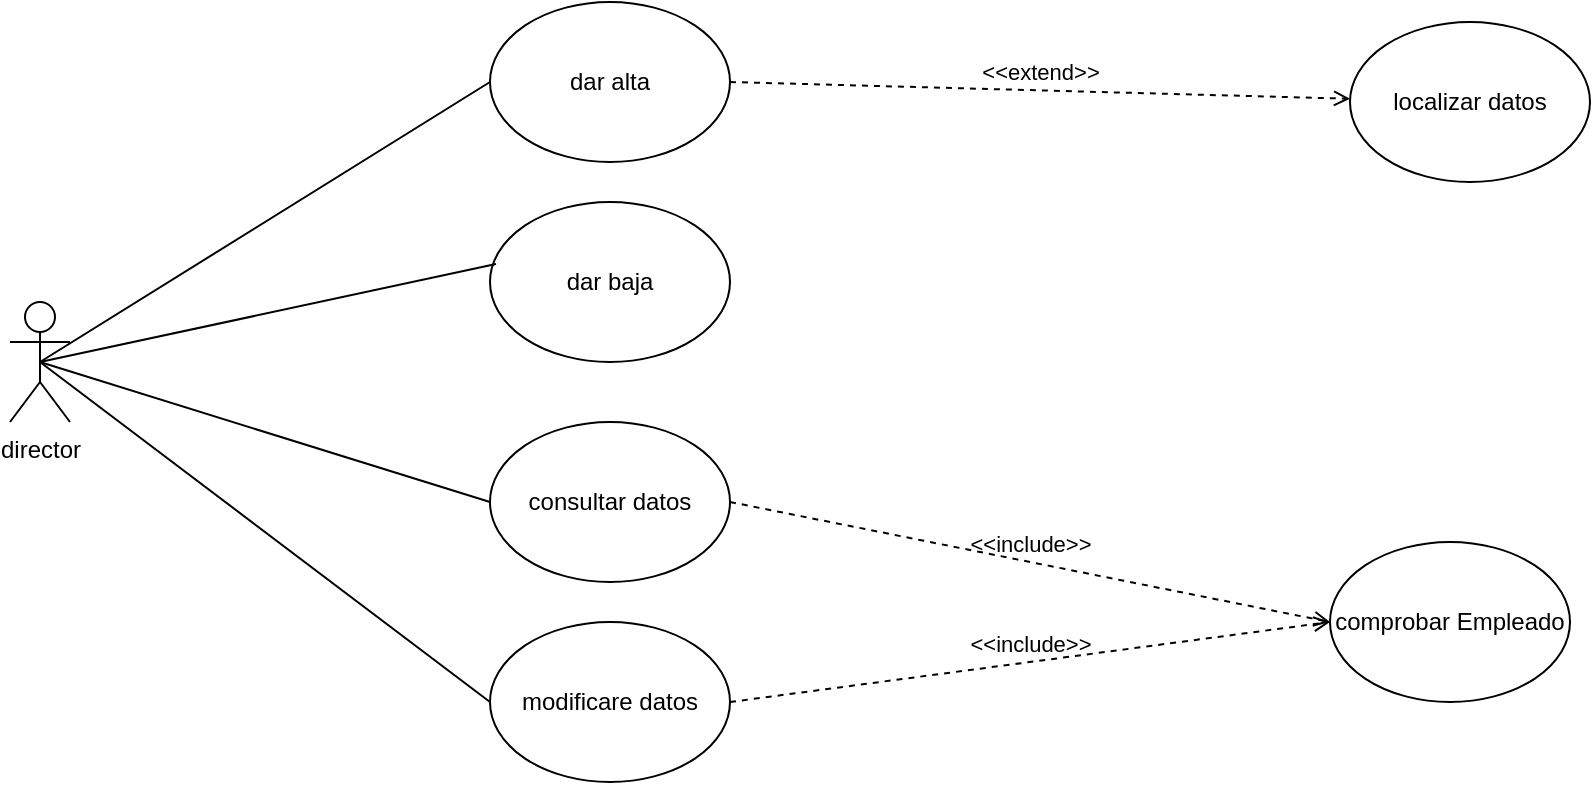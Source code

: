 <mxfile version="22.0.3" type="device">
  <diagram name="Página-1" id="Jh_1Y_FVP-5S4fxR71IF">
    <mxGraphModel dx="712" dy="827" grid="1" gridSize="10" guides="1" tooltips="1" connect="1" arrows="1" fold="1" page="1" pageScale="1" pageWidth="827" pageHeight="1169" math="0" shadow="0">
      <root>
        <mxCell id="0" />
        <mxCell id="1" parent="0" />
        <mxCell id="7zyX0bjfeX5HBIwXNsfr-1" value="director" style="shape=umlActor;verticalLabelPosition=bottom;verticalAlign=top;html=1;outlineConnect=0;" vertex="1" parent="1">
          <mxGeometry x="90" y="310" width="30" height="60" as="geometry" />
        </mxCell>
        <mxCell id="7zyX0bjfeX5HBIwXNsfr-2" value="dar alta" style="ellipse;whiteSpace=wrap;html=1;" vertex="1" parent="1">
          <mxGeometry x="330" y="160" width="120" height="80" as="geometry" />
        </mxCell>
        <mxCell id="7zyX0bjfeX5HBIwXNsfr-3" value="dar baja" style="ellipse;whiteSpace=wrap;html=1;" vertex="1" parent="1">
          <mxGeometry x="330" y="260" width="120" height="80" as="geometry" />
        </mxCell>
        <mxCell id="7zyX0bjfeX5HBIwXNsfr-4" value="consultar datos" style="ellipse;whiteSpace=wrap;html=1;" vertex="1" parent="1">
          <mxGeometry x="330" y="370" width="120" height="80" as="geometry" />
        </mxCell>
        <mxCell id="7zyX0bjfeX5HBIwXNsfr-6" value="modificare datos" style="ellipse;whiteSpace=wrap;html=1;" vertex="1" parent="1">
          <mxGeometry x="330" y="470" width="120" height="80" as="geometry" />
        </mxCell>
        <mxCell id="7zyX0bjfeX5HBIwXNsfr-7" value="" style="endArrow=none;html=1;rounded=0;exitX=0.5;exitY=0.5;exitDx=0;exitDy=0;exitPerimeter=0;entryX=0;entryY=0.5;entryDx=0;entryDy=0;" edge="1" parent="1" source="7zyX0bjfeX5HBIwXNsfr-1" target="7zyX0bjfeX5HBIwXNsfr-2">
          <mxGeometry width="50" height="50" relative="1" as="geometry">
            <mxPoint x="340" y="450" as="sourcePoint" />
            <mxPoint x="390" y="400" as="targetPoint" />
          </mxGeometry>
        </mxCell>
        <mxCell id="7zyX0bjfeX5HBIwXNsfr-8" value="" style="endArrow=none;html=1;rounded=0;exitX=0.5;exitY=0.5;exitDx=0;exitDy=0;exitPerimeter=0;entryX=0.025;entryY=0.388;entryDx=0;entryDy=0;entryPerimeter=0;" edge="1" parent="1" source="7zyX0bjfeX5HBIwXNsfr-1" target="7zyX0bjfeX5HBIwXNsfr-3">
          <mxGeometry width="50" height="50" relative="1" as="geometry">
            <mxPoint x="340" y="450" as="sourcePoint" />
            <mxPoint x="390" y="400" as="targetPoint" />
          </mxGeometry>
        </mxCell>
        <mxCell id="7zyX0bjfeX5HBIwXNsfr-9" value="" style="endArrow=none;html=1;rounded=0;exitX=0.5;exitY=0.5;exitDx=0;exitDy=0;exitPerimeter=0;entryX=0;entryY=0.5;entryDx=0;entryDy=0;" edge="1" parent="1" source="7zyX0bjfeX5HBIwXNsfr-1" target="7zyX0bjfeX5HBIwXNsfr-4">
          <mxGeometry width="50" height="50" relative="1" as="geometry">
            <mxPoint x="340" y="450" as="sourcePoint" />
            <mxPoint x="390" y="400" as="targetPoint" />
          </mxGeometry>
        </mxCell>
        <mxCell id="7zyX0bjfeX5HBIwXNsfr-10" value="" style="endArrow=none;html=1;rounded=0;exitX=0.5;exitY=0.5;exitDx=0;exitDy=0;exitPerimeter=0;entryX=0;entryY=0.5;entryDx=0;entryDy=0;" edge="1" parent="1" source="7zyX0bjfeX5HBIwXNsfr-1" target="7zyX0bjfeX5HBIwXNsfr-6">
          <mxGeometry width="50" height="50" relative="1" as="geometry">
            <mxPoint x="340" y="450" as="sourcePoint" />
            <mxPoint x="390" y="400" as="targetPoint" />
          </mxGeometry>
        </mxCell>
        <mxCell id="7zyX0bjfeX5HBIwXNsfr-11" value="comprobar Empleado" style="ellipse;whiteSpace=wrap;html=1;" vertex="1" parent="1">
          <mxGeometry x="750" y="430" width="120" height="80" as="geometry" />
        </mxCell>
        <mxCell id="7zyX0bjfeX5HBIwXNsfr-14" value="localizar datos" style="ellipse;whiteSpace=wrap;html=1;" vertex="1" parent="1">
          <mxGeometry x="760" y="170" width="120" height="80" as="geometry" />
        </mxCell>
        <mxCell id="7zyX0bjfeX5HBIwXNsfr-15" value="&amp;lt;&amp;lt;include&amp;gt;&amp;gt;" style="html=1;verticalAlign=bottom;labelBackgroundColor=none;endArrow=open;endFill=0;dashed=1;rounded=0;exitX=1;exitY=0.5;exitDx=0;exitDy=0;entryX=0;entryY=0.5;entryDx=0;entryDy=0;" edge="1" parent="1" source="7zyX0bjfeX5HBIwXNsfr-4" target="7zyX0bjfeX5HBIwXNsfr-11">
          <mxGeometry width="160" relative="1" as="geometry">
            <mxPoint x="510" y="430" as="sourcePoint" />
            <mxPoint x="670" y="430" as="targetPoint" />
          </mxGeometry>
        </mxCell>
        <mxCell id="7zyX0bjfeX5HBIwXNsfr-17" value="&amp;lt;&amp;lt;include&amp;gt;&amp;gt;" style="html=1;verticalAlign=bottom;labelBackgroundColor=none;endArrow=open;endFill=0;dashed=1;rounded=0;exitX=1;exitY=0.5;exitDx=0;exitDy=0;entryX=0;entryY=0.5;entryDx=0;entryDy=0;" edge="1" parent="1" source="7zyX0bjfeX5HBIwXNsfr-6" target="7zyX0bjfeX5HBIwXNsfr-11">
          <mxGeometry width="160" relative="1" as="geometry">
            <mxPoint x="510" y="430" as="sourcePoint" />
            <mxPoint x="670" y="430" as="targetPoint" />
          </mxGeometry>
        </mxCell>
        <mxCell id="7zyX0bjfeX5HBIwXNsfr-21" value="&amp;lt;&amp;lt;extend&amp;gt;&amp;gt;" style="html=1;verticalAlign=bottom;labelBackgroundColor=none;endArrow=open;endFill=0;dashed=1;rounded=0;exitX=1;exitY=0.5;exitDx=0;exitDy=0;" edge="1" parent="1" source="7zyX0bjfeX5HBIwXNsfr-2" target="7zyX0bjfeX5HBIwXNsfr-14">
          <mxGeometry width="160" relative="1" as="geometry">
            <mxPoint x="510" y="430" as="sourcePoint" />
            <mxPoint x="670" y="430" as="targetPoint" />
          </mxGeometry>
        </mxCell>
      </root>
    </mxGraphModel>
  </diagram>
</mxfile>

